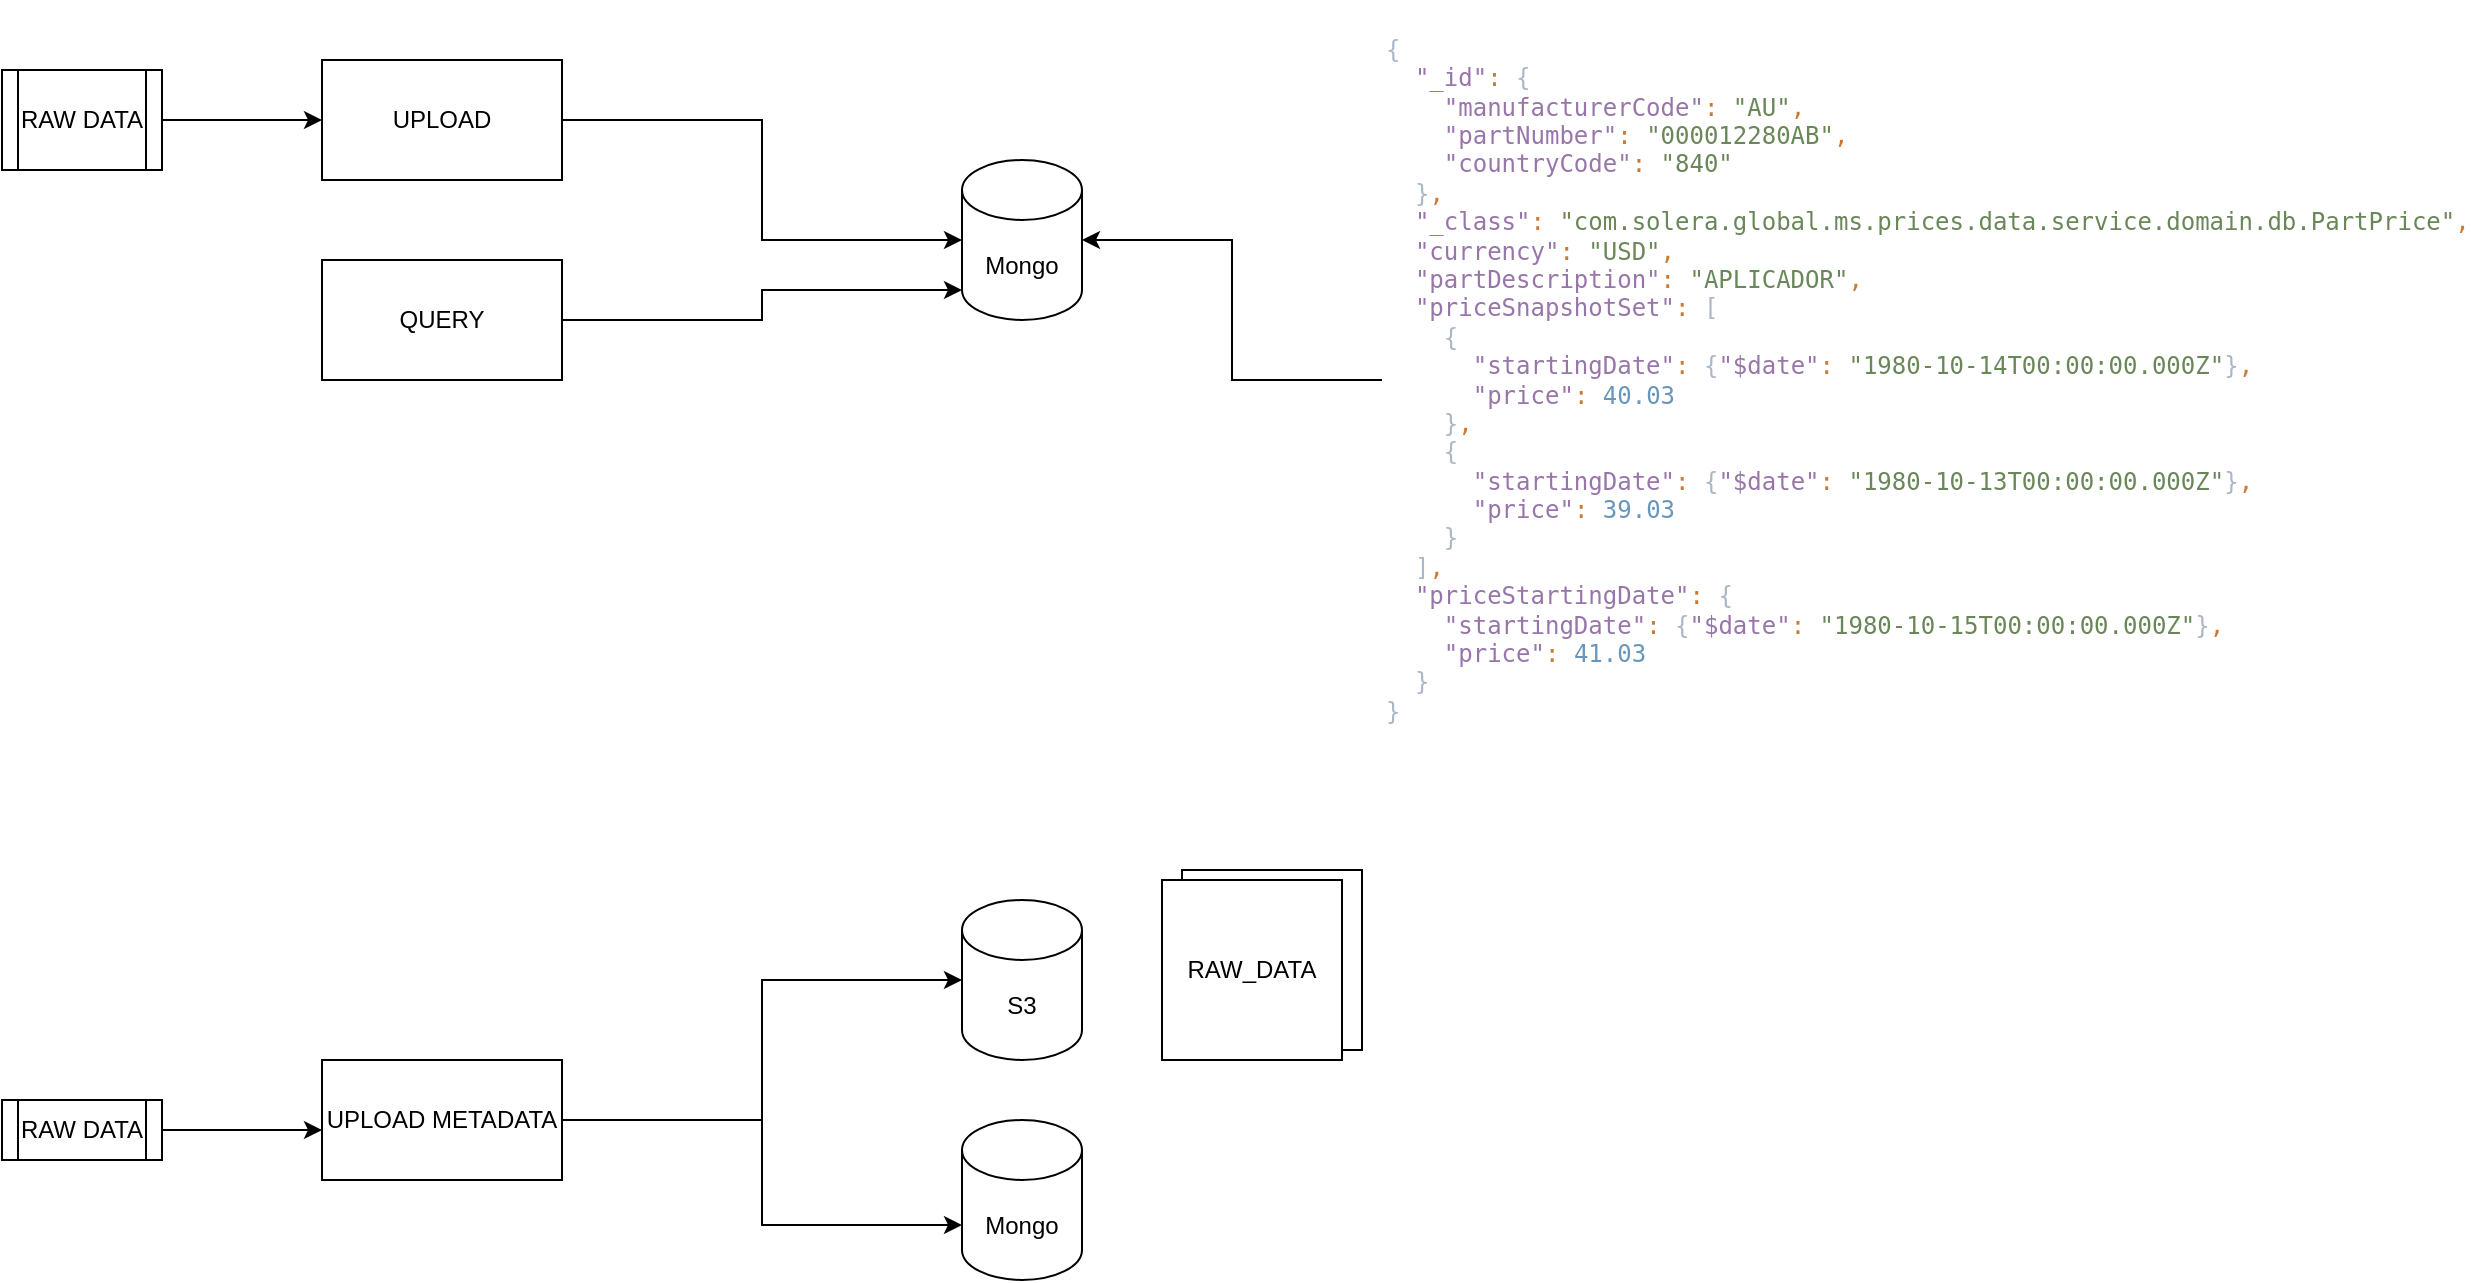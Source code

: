 <mxfile version="14.6.13" type="github">
  <diagram id="qdz5nazlIJ-NT6-yE1in" name="Page-1">
    <mxGraphModel dx="2893" dy="1080" grid="1" gridSize="10" guides="1" tooltips="1" connect="1" arrows="1" fold="1" page="1" pageScale="1" pageWidth="827" pageHeight="1169" math="0" shadow="0">
      <root>
        <mxCell id="0" />
        <mxCell id="1" parent="0" />
        <mxCell id="vbaJ4i8jAPuSjdiaZYSy-1" style="edgeStyle=orthogonalEdgeStyle;rounded=0;orthogonalLoop=1;jettySize=auto;html=1;" edge="1" parent="1" source="vbaJ4i8jAPuSjdiaZYSy-2" target="vbaJ4i8jAPuSjdiaZYSy-3">
          <mxGeometry relative="1" as="geometry" />
        </mxCell>
        <mxCell id="vbaJ4i8jAPuSjdiaZYSy-2" value="UPLOAD" style="rounded=0;whiteSpace=wrap;html=1;" vertex="1" parent="1">
          <mxGeometry x="-330" y="120" width="120" height="60" as="geometry" />
        </mxCell>
        <mxCell id="vbaJ4i8jAPuSjdiaZYSy-3" value="Mongo" style="shape=cylinder3;whiteSpace=wrap;html=1;boundedLbl=1;backgroundOutline=1;size=15;" vertex="1" parent="1">
          <mxGeometry x="-10" y="170" width="60" height="80" as="geometry" />
        </mxCell>
        <mxCell id="vbaJ4i8jAPuSjdiaZYSy-4" style="edgeStyle=orthogonalEdgeStyle;rounded=0;orthogonalLoop=1;jettySize=auto;html=1;entryX=0;entryY=1;entryDx=0;entryDy=-15;entryPerimeter=0;" edge="1" parent="1" source="vbaJ4i8jAPuSjdiaZYSy-5" target="vbaJ4i8jAPuSjdiaZYSy-3">
          <mxGeometry relative="1" as="geometry" />
        </mxCell>
        <mxCell id="vbaJ4i8jAPuSjdiaZYSy-5" value="QUERY" style="rounded=0;whiteSpace=wrap;html=1;" vertex="1" parent="1">
          <mxGeometry x="-330" y="220" width="120" height="60" as="geometry" />
        </mxCell>
        <mxCell id="vbaJ4i8jAPuSjdiaZYSy-6" style="edgeStyle=orthogonalEdgeStyle;rounded=0;orthogonalLoop=1;jettySize=auto;html=1;entryX=1;entryY=0.5;entryDx=0;entryDy=0;entryPerimeter=0;" edge="1" parent="1" source="vbaJ4i8jAPuSjdiaZYSy-8" target="vbaJ4i8jAPuSjdiaZYSy-3">
          <mxGeometry relative="1" as="geometry">
            <mxPoint x="210" y="260" as="sourcePoint" />
          </mxGeometry>
        </mxCell>
        <mxCell id="vbaJ4i8jAPuSjdiaZYSy-7" value="" style="shape=table;html=1;whiteSpace=wrap;startSize=0;container=1;collapsible=0;childLayout=tableLayout;strokeColor=none;" vertex="1" parent="1">
          <mxGeometry x="200" y="90" width="550" height="380" as="geometry" />
        </mxCell>
        <mxCell id="vbaJ4i8jAPuSjdiaZYSy-8" value="" style="shape=partialRectangle;html=1;whiteSpace=wrap;collapsible=0;dropTarget=0;pointerEvents=0;fillColor=none;top=0;left=0;bottom=0;right=0;points=[[0,0.5],[1,0.5]];portConstraint=eastwest;strokeColor=none;" vertex="1" parent="vbaJ4i8jAPuSjdiaZYSy-7">
          <mxGeometry width="550" height="380" as="geometry" />
        </mxCell>
        <mxCell id="vbaJ4i8jAPuSjdiaZYSy-9" value="&lt;div align=&quot;left&quot;&gt;&lt;pre style=&quot;color: rgb(169 , 183 , 198) ; font-family: &amp;#34;jetbrains mono&amp;#34; , monospace&quot;&gt;&lt;span style=&quot;background-color: transparent&quot;&gt;{&lt;br&gt;  &lt;span style=&quot;color: #9876aa&quot;&gt;&quot;_id&quot;&lt;/span&gt;&lt;span style=&quot;color: #cc7832&quot;&gt;: &lt;/span&gt;{&lt;br&gt;    &lt;span style=&quot;color: #9876aa&quot;&gt;&quot;manufacturerCode&quot;&lt;/span&gt;&lt;span style=&quot;color: #cc7832&quot;&gt;: &lt;/span&gt;&lt;span style=&quot;color: #6a8759&quot;&gt;&quot;AU&quot;&lt;/span&gt;&lt;span style=&quot;color: #cc7832&quot;&gt;,&lt;br&gt;&lt;/span&gt;&lt;span style=&quot;color: #cc7832&quot;&gt;    &lt;/span&gt;&lt;span style=&quot;color: #9876aa&quot;&gt;&quot;partNumber&quot;&lt;/span&gt;&lt;span style=&quot;color: #cc7832&quot;&gt;: &lt;/span&gt;&lt;span style=&quot;color: #6a8759&quot;&gt;&quot;000012280AB&quot;&lt;/span&gt;&lt;span style=&quot;color: #cc7832&quot;&gt;,&lt;br&gt;&lt;/span&gt;&lt;span style=&quot;color: #cc7832&quot;&gt;    &lt;/span&gt;&lt;span style=&quot;color: #9876aa&quot;&gt;&quot;countryCode&quot;&lt;/span&gt;&lt;span style=&quot;color: #cc7832&quot;&gt;: &lt;/span&gt;&lt;span style=&quot;color: #6a8759&quot;&gt;&quot;840&quot;&lt;br&gt;&lt;/span&gt;&lt;span style=&quot;color: #6a8759&quot;&gt;  &lt;/span&gt;}&lt;span style=&quot;color: #cc7832&quot;&gt;,&lt;br&gt;&lt;/span&gt;&lt;span style=&quot;color: #cc7832&quot;&gt;  &lt;/span&gt;&lt;span style=&quot;color: #9876aa&quot;&gt;&quot;_class&quot;&lt;/span&gt;&lt;span style=&quot;color: #cc7832&quot;&gt;: &lt;/span&gt;&lt;span style=&quot;color: #6a8759&quot;&gt;&quot;com.solera.global.ms.prices.data.service.domain.db.PartPrice&quot;&lt;/span&gt;&lt;span style=&quot;color: #cc7832&quot;&gt;,&lt;/span&gt;&lt;br&gt;&lt;span style=&quot;color: #cc7832&quot;&gt;&lt;/span&gt;&lt;span style=&quot;color: #cc7832&quot;&gt;  &lt;/span&gt;&lt;span style=&quot;color: #9876aa&quot;&gt;&quot;currency&quot;&lt;/span&gt;&lt;span style=&quot;color: #cc7832&quot;&gt;: &lt;/span&gt;&lt;span style=&quot;color: #6a8759&quot;&gt;&quot;USD&quot;&lt;/span&gt;&lt;span style=&quot;color: #cc7832&quot;&gt;,&lt;br&gt;&lt;/span&gt;&lt;span style=&quot;color: #cc7832&quot;&gt;  &lt;/span&gt;&lt;span style=&quot;color: #9876aa&quot;&gt;&quot;partDescription&quot;&lt;/span&gt;&lt;span style=&quot;color: #cc7832&quot;&gt;: &lt;/span&gt;&lt;span style=&quot;color: #6a8759&quot;&gt;&quot;APLICADOR&quot;&lt;/span&gt;&lt;span style=&quot;color: #cc7832&quot;&gt;,&lt;br&gt;&lt;/span&gt;&lt;span style=&quot;color: #cc7832&quot;&gt;  &lt;/span&gt;&lt;span style=&quot;color: #9876aa&quot;&gt;&quot;priceSnapshotSet&quot;&lt;/span&gt;&lt;span style=&quot;color: #cc7832&quot;&gt;: &lt;/span&gt;[&lt;br&gt;    {&lt;br&gt;      &lt;span style=&quot;color: #9876aa&quot;&gt;&quot;startingDate&quot;&lt;/span&gt;&lt;span style=&quot;color: #cc7832&quot;&gt;: &lt;/span&gt;{&lt;span style=&quot;color: #9876aa&quot;&gt;&quot;$date&quot;&lt;/span&gt;&lt;span style=&quot;color: #cc7832&quot;&gt;: &lt;/span&gt;&lt;span style=&quot;color: #6a8759&quot;&gt;&quot;1980-10-14T00:00:00.000Z&quot;&lt;/span&gt;}&lt;span style=&quot;color: #cc7832&quot;&gt;,&lt;br&gt;&lt;/span&gt;&lt;span style=&quot;color: #cc7832&quot;&gt;      &lt;/span&gt;&lt;span style=&quot;color: #9876aa&quot;&gt;&quot;price&quot;&lt;/span&gt;&lt;span style=&quot;color: #cc7832&quot;&gt;: &lt;/span&gt;&lt;span style=&quot;color: #6897bb&quot;&gt;40.03&lt;br&gt;&lt;/span&gt;&lt;span style=&quot;color: #6897bb&quot;&gt;    &lt;/span&gt;}&lt;span style=&quot;color: #cc7832&quot;&gt;,&lt;br&gt;&lt;/span&gt;&lt;span style=&quot;color: #cc7832&quot;&gt;    &lt;/span&gt;{&lt;br&gt;      &lt;span style=&quot;color: #9876aa&quot;&gt;&quot;startingDate&quot;&lt;/span&gt;&lt;span style=&quot;color: #cc7832&quot;&gt;: &lt;/span&gt;{&lt;span style=&quot;color: #9876aa&quot;&gt;&quot;$date&quot;&lt;/span&gt;&lt;span style=&quot;color: #cc7832&quot;&gt;: &lt;/span&gt;&lt;span style=&quot;color: #6a8759&quot;&gt;&quot;1980-10-13T00:00:00.000Z&quot;&lt;/span&gt;}&lt;span style=&quot;color: #cc7832&quot;&gt;,&lt;br&gt;&lt;/span&gt;&lt;span style=&quot;color: #cc7832&quot;&gt;      &lt;/span&gt;&lt;span style=&quot;color: #9876aa&quot;&gt;&quot;price&quot;&lt;/span&gt;&lt;span style=&quot;color: #cc7832&quot;&gt;: &lt;/span&gt;&lt;span style=&quot;color: #6897bb&quot;&gt;39.03&lt;br&gt;&lt;/span&gt;&lt;span style=&quot;color: #6897bb&quot;&gt;    &lt;/span&gt;}&lt;br&gt;  ]&lt;span style=&quot;color: #cc7832&quot;&gt;,&lt;br&gt;&lt;/span&gt;&lt;span style=&quot;color: #cc7832&quot;&gt;  &lt;/span&gt;&lt;span style=&quot;color: #9876aa&quot;&gt;&quot;priceStartingDate&quot;&lt;/span&gt;&lt;span style=&quot;color: #cc7832&quot;&gt;: &lt;/span&gt;{&lt;br&gt;    &lt;span style=&quot;color: #9876aa&quot;&gt;&quot;startingDate&quot;&lt;/span&gt;&lt;span style=&quot;color: #cc7832&quot;&gt;: &lt;/span&gt;{&lt;span style=&quot;color: #9876aa&quot;&gt;&quot;$date&quot;&lt;/span&gt;&lt;span style=&quot;color: #cc7832&quot;&gt;: &lt;/span&gt;&lt;span style=&quot;color: #6a8759&quot;&gt;&quot;1980-10-15T00:00:00.000Z&quot;&lt;/span&gt;}&lt;span style=&quot;color: #cc7832&quot;&gt;,&lt;br&gt;&lt;/span&gt;&lt;span style=&quot;color: #cc7832&quot;&gt;    &lt;/span&gt;&lt;span style=&quot;color: #9876aa&quot;&gt;&quot;price&quot;&lt;/span&gt;&lt;span style=&quot;color: #cc7832&quot;&gt;: &lt;/span&gt;&lt;span style=&quot;color: #6897bb&quot;&gt;41.03&lt;br&gt;&lt;/span&gt;&lt;span style=&quot;color: #6897bb&quot;&gt;  &lt;/span&gt;}&lt;br&gt;}&lt;/span&gt;&lt;/pre&gt;&lt;/div&gt;" style="shape=partialRectangle;html=1;whiteSpace=wrap;connectable=0;overflow=hidden;fillColor=none;top=0;left=0;bottom=0;right=0;align=left;strokeColor=none;" vertex="1" parent="vbaJ4i8jAPuSjdiaZYSy-8">
          <mxGeometry width="550" height="380" as="geometry" />
        </mxCell>
        <mxCell id="vbaJ4i8jAPuSjdiaZYSy-10" value="S3" style="shape=cylinder3;whiteSpace=wrap;html=1;boundedLbl=1;backgroundOutline=1;size=15;" vertex="1" parent="1">
          <mxGeometry x="-10" y="540" width="60" height="80" as="geometry" />
        </mxCell>
        <mxCell id="vbaJ4i8jAPuSjdiaZYSy-11" style="edgeStyle=orthogonalEdgeStyle;rounded=0;orthogonalLoop=1;jettySize=auto;html=1;" edge="1" parent="1" source="vbaJ4i8jAPuSjdiaZYSy-12" target="vbaJ4i8jAPuSjdiaZYSy-15">
          <mxGeometry relative="1" as="geometry">
            <Array as="points">
              <mxPoint x="-450" y="650" />
            </Array>
          </mxGeometry>
        </mxCell>
        <mxCell id="vbaJ4i8jAPuSjdiaZYSy-12" value="RAW DATA" style="shape=process;whiteSpace=wrap;html=1;backgroundOutline=1;" vertex="1" parent="1">
          <mxGeometry x="-490" y="640" width="80" height="30" as="geometry" />
        </mxCell>
        <mxCell id="vbaJ4i8jAPuSjdiaZYSy-13" style="edgeStyle=orthogonalEdgeStyle;rounded=0;orthogonalLoop=1;jettySize=auto;html=1;" edge="1" parent="1" source="vbaJ4i8jAPuSjdiaZYSy-15" target="vbaJ4i8jAPuSjdiaZYSy-10">
          <mxGeometry relative="1" as="geometry">
            <Array as="points">
              <mxPoint x="-110" y="650" />
              <mxPoint x="-110" y="580" />
            </Array>
          </mxGeometry>
        </mxCell>
        <mxCell id="vbaJ4i8jAPuSjdiaZYSy-14" style="edgeStyle=orthogonalEdgeStyle;rounded=0;orthogonalLoop=1;jettySize=auto;html=1;entryX=0;entryY=0;entryDx=0;entryDy=52.5;entryPerimeter=0;" edge="1" parent="1" source="vbaJ4i8jAPuSjdiaZYSy-15" target="vbaJ4i8jAPuSjdiaZYSy-16">
          <mxGeometry relative="1" as="geometry" />
        </mxCell>
        <mxCell id="vbaJ4i8jAPuSjdiaZYSy-15" value="UPLOAD METADATA" style="rounded=0;whiteSpace=wrap;html=1;" vertex="1" parent="1">
          <mxGeometry x="-330" y="620" width="120" height="60" as="geometry" />
        </mxCell>
        <mxCell id="vbaJ4i8jAPuSjdiaZYSy-16" value="&lt;div&gt;Mongo&lt;/div&gt;" style="shape=cylinder3;whiteSpace=wrap;html=1;boundedLbl=1;backgroundOutline=1;size=15;" vertex="1" parent="1">
          <mxGeometry x="-10" y="650" width="60" height="80" as="geometry" />
        </mxCell>
        <mxCell id="vbaJ4i8jAPuSjdiaZYSy-17" style="edgeStyle=orthogonalEdgeStyle;rounded=0;orthogonalLoop=1;jettySize=auto;html=1;" edge="1" parent="1" source="vbaJ4i8jAPuSjdiaZYSy-18" target="vbaJ4i8jAPuSjdiaZYSy-2">
          <mxGeometry relative="1" as="geometry">
            <mxPoint x="-340" y="145" as="targetPoint" />
          </mxGeometry>
        </mxCell>
        <mxCell id="vbaJ4i8jAPuSjdiaZYSy-18" value="RAW DATA" style="shape=process;whiteSpace=wrap;html=1;backgroundOutline=1;" vertex="1" parent="1">
          <mxGeometry x="-490" y="125" width="80" height="50" as="geometry" />
        </mxCell>
        <mxCell id="vbaJ4i8jAPuSjdiaZYSy-19" style="edgeStyle=orthogonalEdgeStyle;rounded=0;orthogonalLoop=1;jettySize=auto;html=1;exitX=1;exitY=0.25;exitDx=0;exitDy=0;entryX=1;entryY=0.25;entryDx=0;entryDy=0;" edge="1" parent="1" source="vbaJ4i8jAPuSjdiaZYSy-20" target="vbaJ4i8jAPuSjdiaZYSy-21">
          <mxGeometry relative="1" as="geometry" />
        </mxCell>
        <mxCell id="vbaJ4i8jAPuSjdiaZYSy-20" value="" style="whiteSpace=wrap;html=1;aspect=fixed;" vertex="1" parent="1">
          <mxGeometry x="100" y="525" width="90" height="90" as="geometry" />
        </mxCell>
        <mxCell id="vbaJ4i8jAPuSjdiaZYSy-21" value="&lt;div&gt;RAW_DATA&lt;/div&gt;" style="whiteSpace=wrap;html=1;aspect=fixed;" vertex="1" parent="1">
          <mxGeometry x="90" y="530" width="90" height="90" as="geometry" />
        </mxCell>
      </root>
    </mxGraphModel>
  </diagram>
</mxfile>
